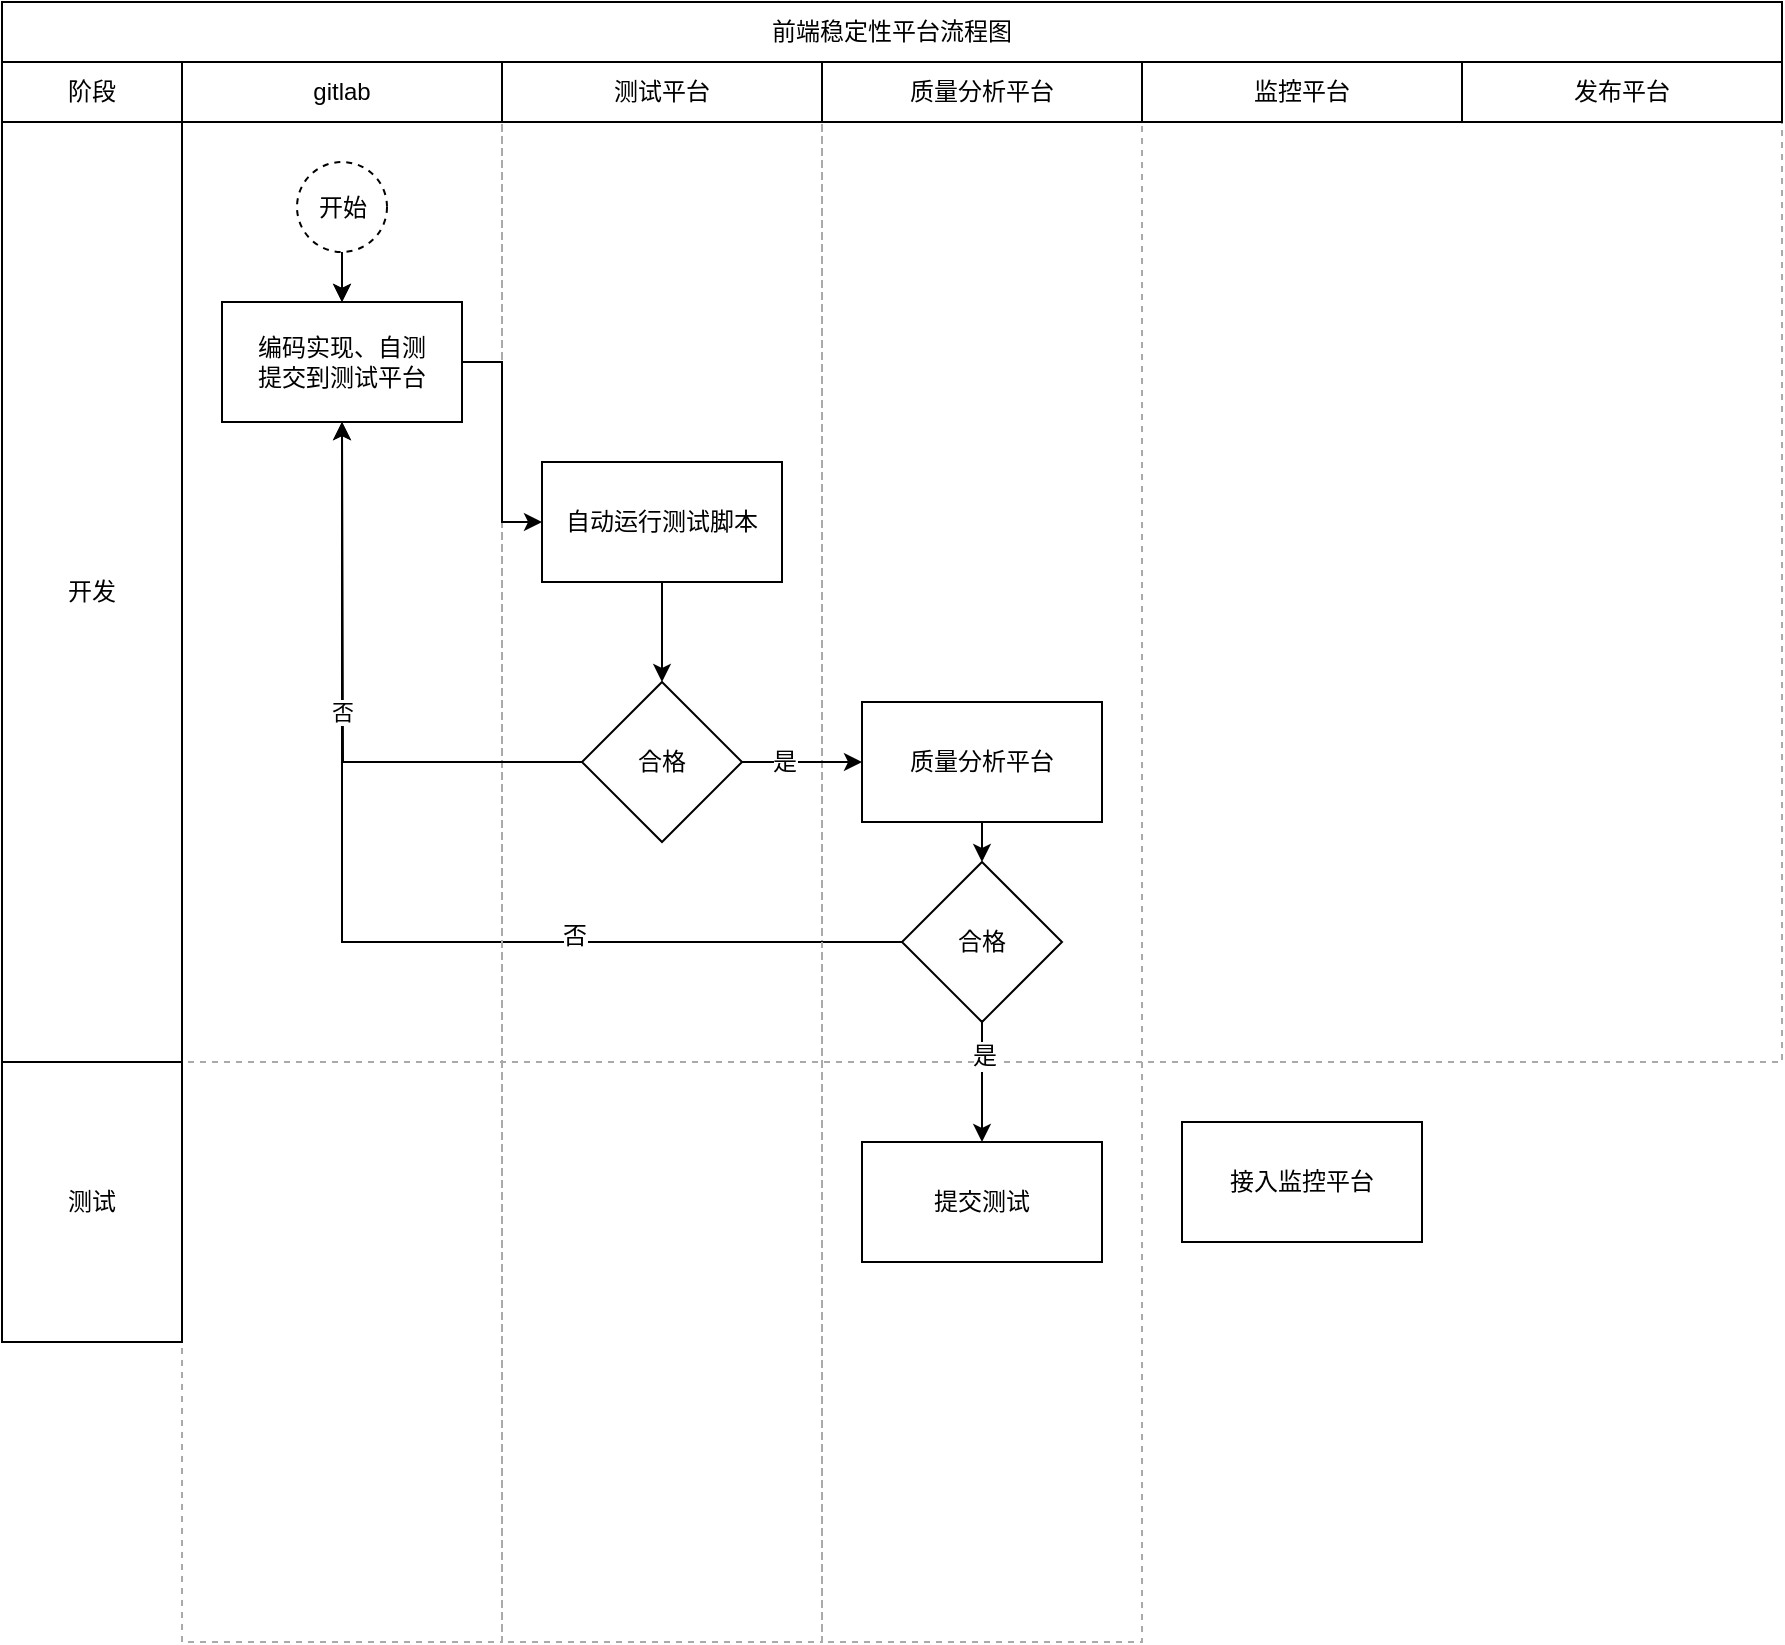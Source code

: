 <mxfile version="12.2.9" type="github" pages="1">
  <diagram id="2eD3lW2PLFikMXHFpNOb" name="Page-1">
    <mxGraphModel dx="969" dy="632" grid="1" gridSize="10" guides="1" tooltips="1" connect="1" arrows="1" fold="1" page="1" pageScale="1" pageWidth="2339" pageHeight="3300" math="0" shadow="0">
      <root>
        <mxCell id="0"/>
        <mxCell id="1" parent="0"/>
        <mxCell id="whCyOXk19J5wDPE3yN8r-14" value="" style="rounded=0;whiteSpace=wrap;html=1;strokeColor=#aaa;fillColor=none;gradientColor=none;dashed=1;" vertex="1" parent="1">
          <mxGeometry x="180" y="80" width="800" height="470" as="geometry"/>
        </mxCell>
        <mxCell id="whCyOXk19J5wDPE3yN8r-6" value="" style="rounded=0;whiteSpace=wrap;html=1;gradientColor=none;fillColor=none;dashed=1;strokeColor=#aaa;" vertex="1" parent="1">
          <mxGeometry x="500" y="80" width="160" height="760" as="geometry"/>
        </mxCell>
        <mxCell id="whCyOXk19J5wDPE3yN8r-4" style="edgeStyle=orthogonalEdgeStyle;rounded=0;orthogonalLoop=1;jettySize=auto;html=1;exitX=0;exitY=0.5;exitDx=0;exitDy=0;entryX=0.5;entryY=1;entryDx=0;entryDy=0;" edge="1" parent="1" source="whCyOXk19J5wDPE3yN8r-1" target="CeESXBaDxNeJWTvj4W1L-13">
          <mxGeometry relative="1" as="geometry">
            <mxPoint x="260" y="390" as="targetPoint"/>
          </mxGeometry>
        </mxCell>
        <mxCell id="whCyOXk19J5wDPE3yN8r-5" value="否" style="text;html=1;align=center;verticalAlign=middle;resizable=0;points=[];;labelBackgroundColor=#ffffff;" vertex="1" connectable="0" parent="whCyOXk19J5wDPE3yN8r-4">
          <mxGeometry x="-0.393" y="-3" relative="1" as="geometry">
            <mxPoint as="offset"/>
          </mxGeometry>
        </mxCell>
        <mxCell id="whCyOXk19J5wDPE3yN8r-3" value="" style="rounded=0;whiteSpace=wrap;html=1;gradientColor=none;fillColor=none;dashed=1;strokeColor=#aaa;" vertex="1" parent="1">
          <mxGeometry x="340" y="80" width="160" height="760" as="geometry"/>
        </mxCell>
        <mxCell id="CeESXBaDxNeJWTvj4W1L-27" value="" style="rounded=0;whiteSpace=wrap;html=1;gradientColor=none;fillColor=none;dashed=1;strokeColor=#aaa;" parent="1" vertex="1">
          <mxGeometry x="180" y="80" width="160" height="760" as="geometry"/>
        </mxCell>
        <mxCell id="CeESXBaDxNeJWTvj4W1L-1" value="前端稳定性平台流程图" style="rounded=0;whiteSpace=wrap;html=1;" parent="1" vertex="1">
          <mxGeometry x="90" y="20" width="890" height="30" as="geometry"/>
        </mxCell>
        <mxCell id="CeESXBaDxNeJWTvj4W1L-2" value="阶段" style="rounded=0;whiteSpace=wrap;html=1;" parent="1" vertex="1">
          <mxGeometry x="90" y="50" width="90" height="30" as="geometry"/>
        </mxCell>
        <mxCell id="CeESXBaDxNeJWTvj4W1L-3" value="gitlab" style="rounded=0;whiteSpace=wrap;html=1;" parent="1" vertex="1">
          <mxGeometry x="180" y="50" width="160" height="30" as="geometry"/>
        </mxCell>
        <mxCell id="CeESXBaDxNeJWTvj4W1L-4" value="测试平台" style="rounded=0;whiteSpace=wrap;html=1;" parent="1" vertex="1">
          <mxGeometry x="340" y="50" width="160" height="30" as="geometry"/>
        </mxCell>
        <mxCell id="CeESXBaDxNeJWTvj4W1L-5" value="质量分析平台" style="rounded=0;whiteSpace=wrap;html=1;" parent="1" vertex="1">
          <mxGeometry x="500" y="50" width="160" height="30" as="geometry"/>
        </mxCell>
        <mxCell id="CeESXBaDxNeJWTvj4W1L-6" value="监控平台" style="rounded=0;whiteSpace=wrap;html=1;" parent="1" vertex="1">
          <mxGeometry x="660" y="50" width="160" height="30" as="geometry"/>
        </mxCell>
        <mxCell id="CeESXBaDxNeJWTvj4W1L-7" value="发布平台" style="rounded=0;whiteSpace=wrap;html=1;" parent="1" vertex="1">
          <mxGeometry x="820" y="50" width="160" height="30" as="geometry"/>
        </mxCell>
        <mxCell id="CeESXBaDxNeJWTvj4W1L-14" style="edgeStyle=orthogonalEdgeStyle;rounded=0;orthogonalLoop=1;jettySize=auto;html=1;exitX=0.5;exitY=1;exitDx=0;exitDy=0;entryX=0.5;entryY=0;entryDx=0;entryDy=0;" parent="1" source="CeESXBaDxNeJWTvj4W1L-12" edge="1">
          <mxGeometry relative="1" as="geometry">
            <mxPoint x="260" y="170" as="targetPoint"/>
          </mxGeometry>
        </mxCell>
        <mxCell id="CeESXBaDxNeJWTvj4W1L-34" value="" style="edgeStyle=orthogonalEdgeStyle;rounded=0;orthogonalLoop=1;jettySize=auto;html=1;" parent="1" source="CeESXBaDxNeJWTvj4W1L-12" target="CeESXBaDxNeJWTvj4W1L-13" edge="1">
          <mxGeometry relative="1" as="geometry"/>
        </mxCell>
        <mxCell id="CeESXBaDxNeJWTvj4W1L-12" value="开始" style="ellipse;whiteSpace=wrap;html=1;aspect=fixed;dashed=1;" parent="1" vertex="1">
          <mxGeometry x="237.5" y="100" width="45" height="45" as="geometry"/>
        </mxCell>
        <mxCell id="CeESXBaDxNeJWTvj4W1L-32" style="edgeStyle=orthogonalEdgeStyle;rounded=0;orthogonalLoop=1;jettySize=auto;html=1;exitX=1;exitY=0.5;exitDx=0;exitDy=0;entryX=0;entryY=0.5;entryDx=0;entryDy=0;" parent="1" source="CeESXBaDxNeJWTvj4W1L-13" target="CeESXBaDxNeJWTvj4W1L-18" edge="1">
          <mxGeometry relative="1" as="geometry"/>
        </mxCell>
        <mxCell id="CeESXBaDxNeJWTvj4W1L-13" value="编码实现、自测&lt;br&gt;提交到测试平台" style="rounded=0;whiteSpace=wrap;html=1;" parent="1" vertex="1">
          <mxGeometry x="200" y="170" width="120" height="60" as="geometry"/>
        </mxCell>
        <mxCell id="CeESXBaDxNeJWTvj4W1L-21" style="edgeStyle=orthogonalEdgeStyle;rounded=0;orthogonalLoop=1;jettySize=auto;html=1;exitX=0.5;exitY=1;exitDx=0;exitDy=0;" parent="1" source="CeESXBaDxNeJWTvj4W1L-18" target="CeESXBaDxNeJWTvj4W1L-20" edge="1">
          <mxGeometry relative="1" as="geometry"/>
        </mxCell>
        <mxCell id="CeESXBaDxNeJWTvj4W1L-18" value="自动运行测试脚本" style="rounded=0;whiteSpace=wrap;html=1;" parent="1" vertex="1">
          <mxGeometry x="360" y="250" width="120" height="60" as="geometry"/>
        </mxCell>
        <mxCell id="CeESXBaDxNeJWTvj4W1L-22" value="否" style="edgeStyle=orthogonalEdgeStyle;rounded=0;orthogonalLoop=1;jettySize=auto;html=1;exitX=0;exitY=0.5;exitDx=0;exitDy=0;entryX=0.5;entryY=1;entryDx=0;entryDy=0;" parent="1" source="CeESXBaDxNeJWTvj4W1L-20" edge="1">
          <mxGeometry relative="1" as="geometry">
            <mxPoint x="260" y="230" as="targetPoint"/>
          </mxGeometry>
        </mxCell>
        <mxCell id="CeESXBaDxNeJWTvj4W1L-24" style="edgeStyle=orthogonalEdgeStyle;rounded=0;orthogonalLoop=1;jettySize=auto;html=1;exitX=1;exitY=0.5;exitDx=0;exitDy=0;entryX=0;entryY=0.5;entryDx=0;entryDy=0;" parent="1" source="CeESXBaDxNeJWTvj4W1L-20" target="CeESXBaDxNeJWTvj4W1L-23" edge="1">
          <mxGeometry relative="1" as="geometry"/>
        </mxCell>
        <mxCell id="CeESXBaDxNeJWTvj4W1L-26" value="是" style="text;html=1;align=center;verticalAlign=middle;resizable=0;points=[];;labelBackgroundColor=#ffffff;" parent="CeESXBaDxNeJWTvj4W1L-24" vertex="1" connectable="0">
          <mxGeometry x="-0.3" relative="1" as="geometry">
            <mxPoint as="offset"/>
          </mxGeometry>
        </mxCell>
        <mxCell id="CeESXBaDxNeJWTvj4W1L-20" value="合格" style="rhombus;whiteSpace=wrap;html=1;" parent="1" vertex="1">
          <mxGeometry x="380" y="360" width="80" height="80" as="geometry"/>
        </mxCell>
        <mxCell id="whCyOXk19J5wDPE3yN8r-2" style="edgeStyle=orthogonalEdgeStyle;rounded=0;orthogonalLoop=1;jettySize=auto;html=1;exitX=0.5;exitY=1;exitDx=0;exitDy=0;entryX=0.5;entryY=0;entryDx=0;entryDy=0;" edge="1" parent="1" source="CeESXBaDxNeJWTvj4W1L-23" target="whCyOXk19J5wDPE3yN8r-1">
          <mxGeometry relative="1" as="geometry"/>
        </mxCell>
        <mxCell id="CeESXBaDxNeJWTvj4W1L-23" value="质量分析平台" style="rounded=0;whiteSpace=wrap;html=1;" parent="1" vertex="1">
          <mxGeometry x="520" y="370" width="120" height="60" as="geometry"/>
        </mxCell>
        <mxCell id="CeESXBaDxNeJWTvj4W1L-33" value="开发" style="rounded=0;whiteSpace=wrap;html=1;fillColor=none;gradientColor=none;strokeColor=#000000;" parent="1" vertex="1">
          <mxGeometry x="90" y="80" width="90" height="470" as="geometry"/>
        </mxCell>
        <mxCell id="whCyOXk19J5wDPE3yN8r-11" style="edgeStyle=orthogonalEdgeStyle;rounded=0;orthogonalLoop=1;jettySize=auto;html=1;exitX=0.5;exitY=1;exitDx=0;exitDy=0;entryX=0.5;entryY=0;entryDx=0;entryDy=0;" edge="1" parent="1" source="whCyOXk19J5wDPE3yN8r-1" target="whCyOXk19J5wDPE3yN8r-10">
          <mxGeometry relative="1" as="geometry"/>
        </mxCell>
        <mxCell id="whCyOXk19J5wDPE3yN8r-12" value="是" style="text;html=1;align=center;verticalAlign=middle;resizable=0;points=[];;labelBackgroundColor=#ffffff;" vertex="1" connectable="0" parent="whCyOXk19J5wDPE3yN8r-11">
          <mxGeometry x="-0.45" y="1" relative="1" as="geometry">
            <mxPoint as="offset"/>
          </mxGeometry>
        </mxCell>
        <mxCell id="whCyOXk19J5wDPE3yN8r-1" value="合格" style="rhombus;whiteSpace=wrap;html=1;strokeColor=#000000;fillColor=none;gradientColor=none;" vertex="1" parent="1">
          <mxGeometry x="540" y="450" width="80" height="80" as="geometry"/>
        </mxCell>
        <mxCell id="whCyOXk19J5wDPE3yN8r-7" value="接入监控平台" style="rounded=0;whiteSpace=wrap;html=1;strokeColor=#000000;fillColor=none;gradientColor=none;" vertex="1" parent="1">
          <mxGeometry x="680" y="580" width="120" height="60" as="geometry"/>
        </mxCell>
        <mxCell id="whCyOXk19J5wDPE3yN8r-10" value="提交测试" style="rounded=0;whiteSpace=wrap;html=1;strokeColor=#000000;fillColor=none;gradientColor=none;" vertex="1" parent="1">
          <mxGeometry x="520" y="590" width="120" height="60" as="geometry"/>
        </mxCell>
        <mxCell id="whCyOXk19J5wDPE3yN8r-13" value="测试" style="rounded=0;whiteSpace=wrap;html=1;strokeColor=#000000;fillColor=none;gradientColor=none;" vertex="1" parent="1">
          <mxGeometry x="90" y="550" width="90" height="140" as="geometry"/>
        </mxCell>
      </root>
    </mxGraphModel>
  </diagram>
</mxfile>
